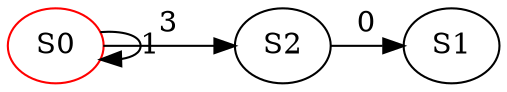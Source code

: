 // graph_prop
digraph {
	node [fixed_size=True width=.0005]
	S0 [label=S0 color=red]
	S0 -> S2 [label=3 constraint=false]
	S0 -> S0 [label=1 constraint=false]
	S1 [label=S1]
	S2 [label=S2]
	S2 -> S1 [label=0 constraint=false]
}
